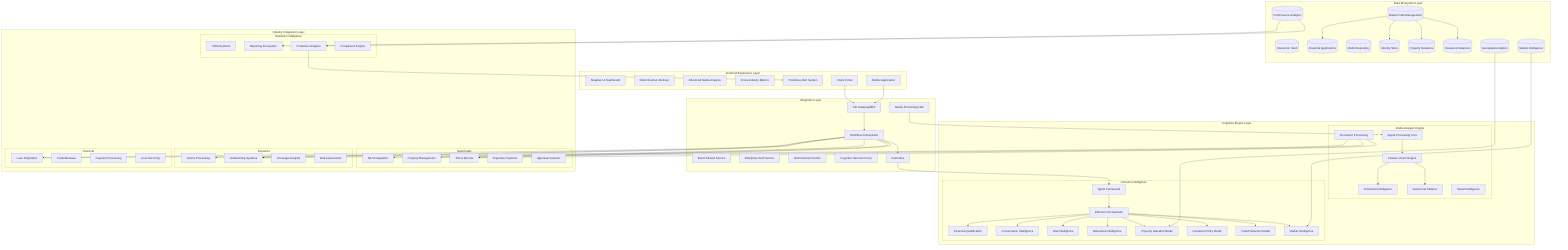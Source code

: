 graph TD
    %% Client/Frontend Layer
    subgraph "Frontend Experience Layer"
        UI[Adaptive UI Dashboard]
        CALL[Multi-Channel Interface]
        AUDIOVIS[Advanced Media Analysis]
        METRICS[Cross-Industry Metrics]
        ALERTS[Predictive Alert System]
        CLIENT[Client Portal]
        MOBILE[Mobile Application]
    end

    %% Application Layer
    subgraph "Integration Layer"
        API[API Gateway/BFF]
        WS[Event Stream Service]
        AUTHSVC[Enterprise Auth Service]
        CALLCTRL[Omnichannel Control]
        AUDSVC[Media Processing Hub]
        LLMPROXY[Cognitive Services Proxy]
        WORKFLOW[Workflow Orchestrator]
        EVENTS[Event Bus]
    end

    %% AI Processing Layer
    subgraph "Cognitive Engine Layer"
        subgraph "Media Analysis Engine"
            DSP[Signal Processing Core]
            FEAT[Feature Vector Engine]
            SENT[Emotional Intelligence]
            PATTERN[Behavioral Patterns]
            DOCPROC[Document Processing]
            VISINT[Visual Intelligence]
        end
        
        subgraph "Decision Intelligence"
            ROUTER[Inference Orchestrator]
            AGENT[Agent Framework]
            SCREEN[Financial Qualification]
            INSIGHT[Conversation Intelligence]
            RISK[Risk Intelligence]
            BEHAV[Behavioral Intelligence]
            VALUATION[Property Valuation Model]
            POLICY[Insurance Policy Model]
            FRAUD[Fraud Detection Model]
            MARKET[Market Intelligence]
        end
    end

    %% Data Layer
    subgraph "Data Ecosystem Layer"
        CALLDB[(Interaction Vault)]
        LOANDB[(Financial Applications)]
        METRICDB[(Performance Analytics)]
        MODELDB[(Model Repository)]
        USERDB[(Identity Store)]
        PROPDB[(Property Datastore)]
        INSDB[(Insurance Datastore)]
        MDM[(Master Data Management)]
        GEODATA[(Geospatial Analytics)]
        MARKET_DATA[(Market Intelligence)]
    end

    %% Industry Integration Layer
    subgraph "Industry Integration Layer"
        subgraph "Real Estate"
            MLS[MLS Integration]
            PROP_MGMT[Property Management]
            TITLE[Title & Escrow]
            INSPECTION[Inspection Systems]
            APPRAISAL[Appraisal Systems]
        end
        
        subgraph "Insurance"
            CLAIMS[Claims Processing]
            UNDERWRITING[Underwriting Systems]
            COVERAGE[Coverage Analysis]
            RISK_ASSESS[Risk Assessment]
        end
        
        subgraph "Financial"
            LOAN_ORIG[Loan Origination]
            CREDIT[Credit Bureaus]
            PAYMENT[Payment Processing]
            SERVICING[Loan Servicing]
        end
        
        subgraph "Business Intelligence"
            CRM[CRM Systems]
            REPORTING[Reporting Ecosystem]
            ANALYTICS[Predictive Analytics]
            COMPLIANCE[Compliance Engine]
        end
    end

    %% Flow Connections - Key Integration Flows
    WORKFLOW --> EVENTS
    EVENTS --> AGENT
    AGENT --> ROUTER
    ROUTER --> SCREEN
    ROUTER --> INSIGHT
    ROUTER --> RISK
    ROUTER --> BEHAV
    ROUTER --> VALUATION
    ROUTER --> POLICY
    ROUTER --> FRAUD
    ROUTER --> MARKET
    
    %% Industry Integration Flows
    WORKFLOW --> MLS
    WORKFLOW --> PROP_MGMT
    WORKFLOW --> TITLE
    WORKFLOW --> CLAIMS
    WORKFLOW --> UNDERWRITING
    WORKFLOW --> LOAN_ORIG
    
    %% Data Connections
    MDM --> PROPDB
    MDM --> INSDB
    MDM --> LOANDB
    MDM --> USERDB
    GEODATA --> VALUATION
    
    %% Real-time Processing
    AUDSVC --> DSP
    DSP --> FEAT
    FEAT --> SENT
    FEAT --> PATTERN
    
    %% Client Experience Flows
    CLIENT --> API
    MOBILE --> API
    API --> WORKFLOW
    
    %% Analytics Flows
    METRICDB --> REPORTING
    METRICDB --> ANALYTICS
    ANALYTICS --> ALERTS
    MARKET_DATA --> MARKET
    
    %% Document Processing
    DOCPROC --> TITLE
    DOCPROC --> UNDERWRITING
    DOCPROC --> LOAN_ORIG
